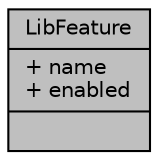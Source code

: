 digraph "LibFeature"
{
  edge [fontname="Helvetica",fontsize="10",labelfontname="Helvetica",labelfontsize="10"];
  node [fontname="Helvetica",fontsize="10",shape=record];
  Node1 [label="{LibFeature\n|+ name\l+ enabled\l|}",height=0.2,width=0.4,color="black", fillcolor="grey75", style="filled", fontcolor="black"];
}
